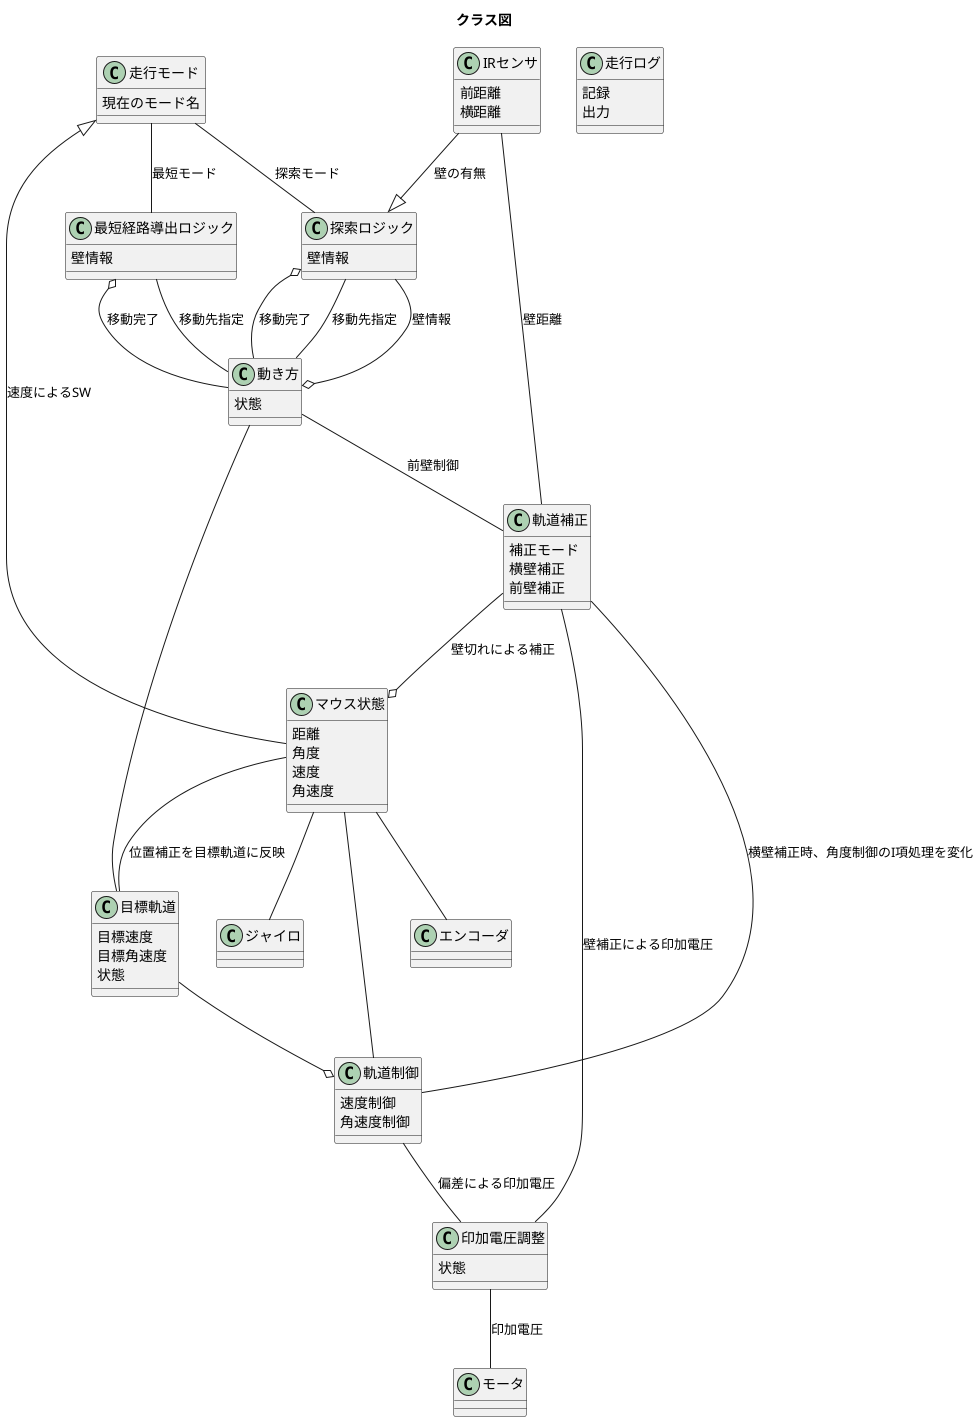 @startuml
title クラス図

class 走行モード
走行モード : 現在のモード名

Class 目標軌道
目標軌道 : 目標速度
目標軌道 : 目標角速度 
目標軌道 : 状態

class エンコーダ

class ジャイロ


class マウス状態
マウス状態 : 距離
マウス状態 : 角度
マウス状態 : 速度
マウス状態 : 角速度


class 動き方
動き方 : 状態

class 印加電圧調整
印加電圧調整 : 状態

class 軌道補正
軌道補正 : 補正モード
軌道補正 : 横壁補正
軌道補正 : 前壁補正

class IRセンサ
IRセンサ : 前距離
IRセンサ : 横距離

class 探索ロジック
探索ロジック : 壁情報

class 最短経路導出ロジック
最短経路導出ロジック : 壁情報

class 軌道制御
軌道制御 : 速度制御
軌道制御 : 角速度制御

class モータ


class 走行ログ
走行ログ : 記録
走行ログ : 出力


走行モード <|-- マウス状態 : 速度によるSW

走行モード -- 探索ロジック : 探索モード

走行モード -- 最短経路導出ロジック : 最短モード

最短経路導出ロジック -- 動き方 : 移動先指定
最短経路導出ロジック o-- 動き方 : 移動完了

探索ロジック -- 動き方 : 移動先指定
探索ロジック --o 動き方 : 壁情報
探索ロジック o-- 動き方 : 移動完了

動き方 -- 目標軌道 

動き方 -- 軌道補正 : 前壁制御

目標軌道 --o 軌道制御

軌道制御 -- 印加電圧調整 : 偏差による印加電圧

軌道補正 -- 印加電圧調整 : 壁補正による印加電圧

軌道補正 -- 軌道制御 : 横壁補正時、角度制御のI項処理を変化

印加電圧調整 -- モータ : 印加電圧

IRセンサ -- 軌道補正 : 壁距離

マウス状態 -- 軌道制御

IRセンサ --|> 探索ロジック : 壁の有無

マウス状態 -- エンコーダ

マウス状態 -- ジャイロ

軌道補正 --o マウス状態 : 壁切れによる補正

マウス状態 -- 目標軌道 : 位置補正を目標軌道に反映



@enduml


走行モード：走行モードそのもの、責務として、競技者の入力に応じてモードを変更する。
目標軌道：マウスの移動経路の目標。責務として、走行モードに応じた目標軌道から、目標速度、目標角速度を生成する。
エンコーダー：責務として、現在の速度を取得する
ジャイロ：責務として、現在の角速度を取得する。
補正モード：補正モードそのもの、責務として、モータ印加電圧の補正方法（ジャイロ？IRせんさ？）を決定する。
IRセンサ：現在の壁との距離、壁の有無を取得する。
探索ロジック：迷路の探索経路の生成。責務として、目標軌道の生成、及び壁情報の記録
最短経路導出ロジック：最短走行。責務として、壁情報をもとに最短経路を生成。
軌道制御：軌道の制御方法。責務として、目標速度、角速度に対する、現在速度、角速度をもとに、モータ印加電圧を決定する。
軌道補正：軌道の補正方法。責務として、補正モードをもとにIRセンサの情報からモータ印加電圧を補正する。
モータ：モータそのもの。責務として、補正モードに応じ、電圧をモータに印加する。
走行ログ：ログシステム。責務として、走行時のログを記録し、出力する。


**クラス候補**
走行モード：走行モードにより目標軌道の生成方法が変わるため。
目標軌道：マウスの移動経路の目標が必要であるため。
目標速度：目標軌道の生成には目標速度が必要となるため
エンコーダー：現在の速度を知るために必要
目標角速度；目標軌道の生成には目標角速度が必要となるため
ジャイロ：現在の角速度を知るために必要。
補正モード：目標軌道に追従するとき、補正方法を都度変更するため必要
IRセンサ：一部補正モードにおいて、壁との距離を知るために必要
探索ロジック：一部走行モードにおいて、目標軌道の生成に必要。
最短経路導出ロジック：一部走行モードにおいて、目標軌道の生成に必要。
速度制御：目標速度に対し、速度を追従させるために必要
角速度制御：目標角速度に対し、角速度を追従させるために必要
走行ログ：走行時のログを記録、出力するために必要